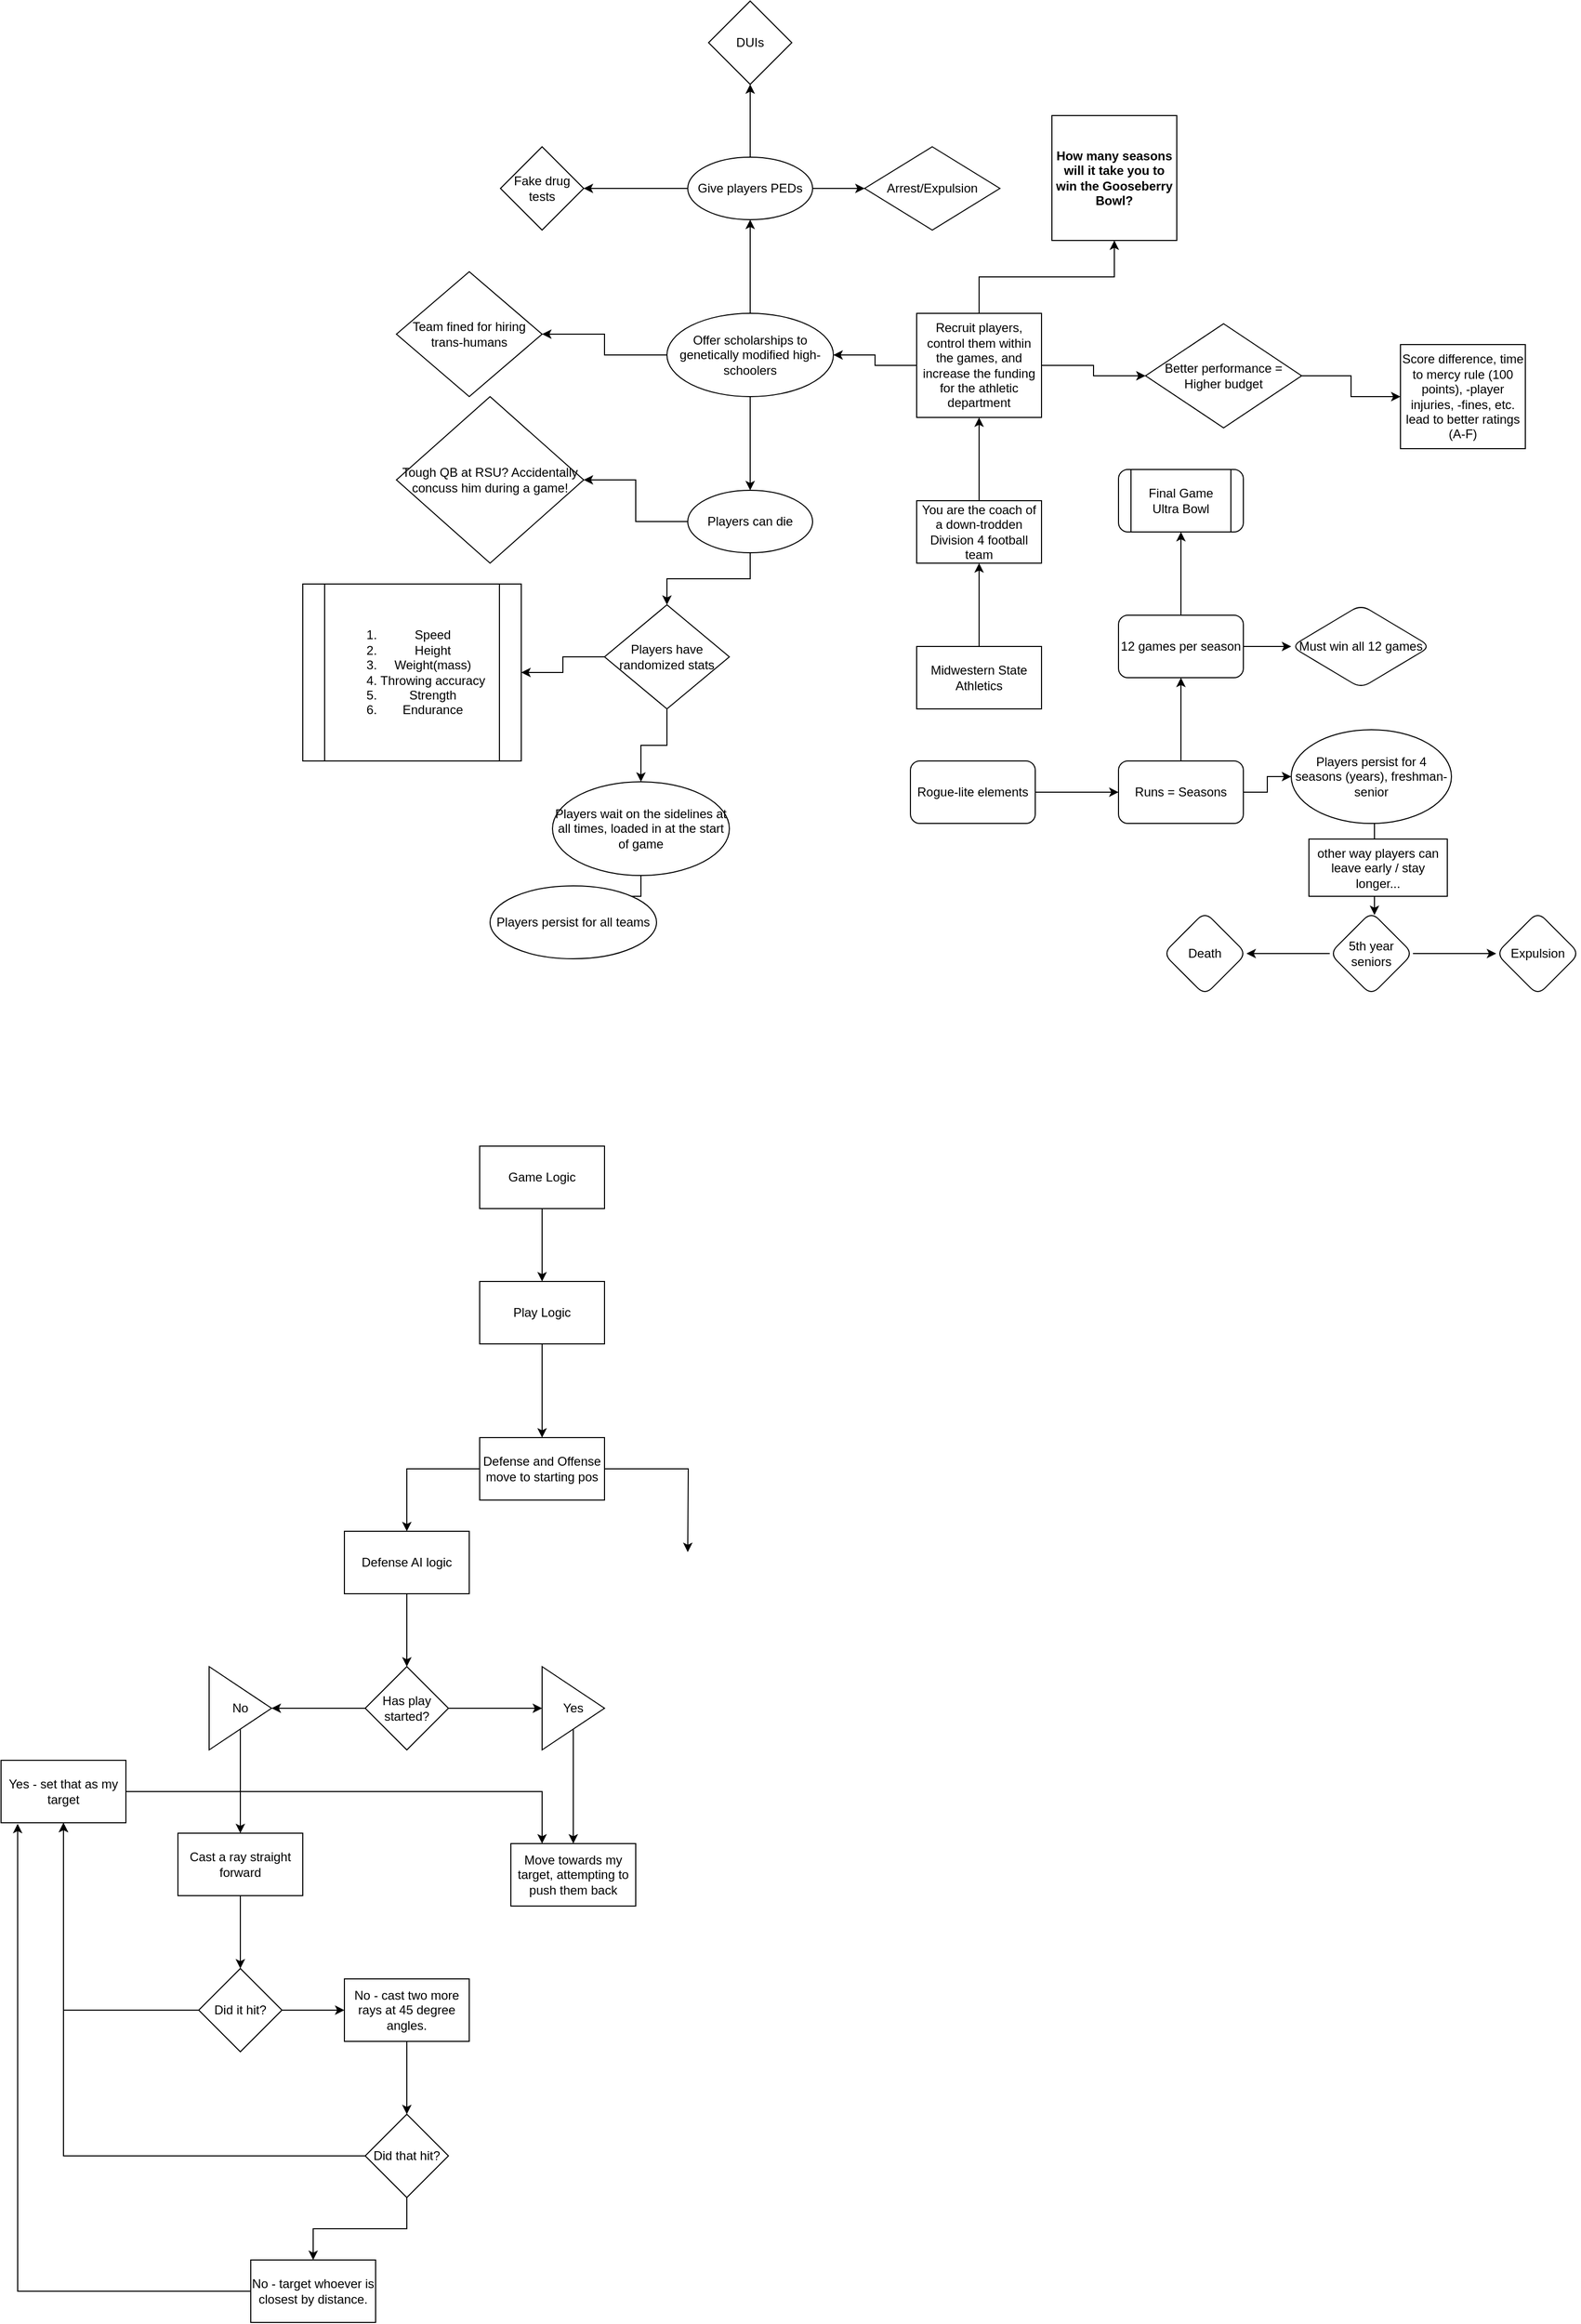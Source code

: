 <mxfile version="20.5.1" type="github">
  <diagram id="C5RBs43oDa-KdzZeNtuy" name="Page-1">
    <mxGraphModel dx="2089" dy="1869" grid="1" gridSize="10" guides="1" tooltips="1" connect="1" arrows="1" fold="1" page="1" pageScale="1" pageWidth="827" pageHeight="1169" math="0" shadow="0">
      <root>
        <mxCell id="WIyWlLk6GJQsqaUBKTNV-0" />
        <mxCell id="WIyWlLk6GJQsqaUBKTNV-1" parent="WIyWlLk6GJQsqaUBKTNV-0" />
        <mxCell id="fkuL-reos0wc2JTZ_Lem-20" value="" style="edgeStyle=orthogonalEdgeStyle;rounded=0;orthogonalLoop=1;jettySize=auto;html=1;" parent="WIyWlLk6GJQsqaUBKTNV-1" source="fkuL-reos0wc2JTZ_Lem-0" target="fkuL-reos0wc2JTZ_Lem-19" edge="1">
          <mxGeometry relative="1" as="geometry" />
        </mxCell>
        <mxCell id="fkuL-reos0wc2JTZ_Lem-0" value="Midwestern State Athletics" style="rounded=0;whiteSpace=wrap;html=1;" parent="WIyWlLk6GJQsqaUBKTNV-1" vertex="1">
          <mxGeometry x="360" y="370" width="120" height="60" as="geometry" />
        </mxCell>
        <mxCell id="fkuL-reos0wc2JTZ_Lem-3" value="" style="edgeStyle=orthogonalEdgeStyle;rounded=0;orthogonalLoop=1;jettySize=auto;html=1;" parent="WIyWlLk6GJQsqaUBKTNV-1" source="fkuL-reos0wc2JTZ_Lem-1" target="fkuL-reos0wc2JTZ_Lem-2" edge="1">
          <mxGeometry relative="1" as="geometry" />
        </mxCell>
        <mxCell id="fkuL-reos0wc2JTZ_Lem-1" value="&lt;div&gt;Rogue-lite elements&lt;/div&gt;" style="rounded=1;whiteSpace=wrap;html=1;" parent="WIyWlLk6GJQsqaUBKTNV-1" vertex="1">
          <mxGeometry x="354" y="480" width="120" height="60" as="geometry" />
        </mxCell>
        <mxCell id="fkuL-reos0wc2JTZ_Lem-5" value="" style="edgeStyle=orthogonalEdgeStyle;rounded=0;orthogonalLoop=1;jettySize=auto;html=1;" parent="WIyWlLk6GJQsqaUBKTNV-1" source="fkuL-reos0wc2JTZ_Lem-2" target="fkuL-reos0wc2JTZ_Lem-4" edge="1">
          <mxGeometry relative="1" as="geometry" />
        </mxCell>
        <mxCell id="fkuL-reos0wc2JTZ_Lem-14" value="" style="edgeStyle=orthogonalEdgeStyle;rounded=0;orthogonalLoop=1;jettySize=auto;html=1;" parent="WIyWlLk6GJQsqaUBKTNV-1" source="fkuL-reos0wc2JTZ_Lem-2" target="fkuL-reos0wc2JTZ_Lem-13" edge="1">
          <mxGeometry relative="1" as="geometry" />
        </mxCell>
        <mxCell id="fkuL-reos0wc2JTZ_Lem-2" value="&lt;div&gt;Runs = Seasons&lt;/div&gt;" style="rounded=1;whiteSpace=wrap;html=1;" parent="WIyWlLk6GJQsqaUBKTNV-1" vertex="1">
          <mxGeometry x="554" y="480" width="120" height="60" as="geometry" />
        </mxCell>
        <mxCell id="fkuL-reos0wc2JTZ_Lem-7" value="" style="edgeStyle=orthogonalEdgeStyle;rounded=0;orthogonalLoop=1;jettySize=auto;html=1;" parent="WIyWlLk6GJQsqaUBKTNV-1" source="fkuL-reos0wc2JTZ_Lem-4" target="fkuL-reos0wc2JTZ_Lem-6" edge="1">
          <mxGeometry relative="1" as="geometry">
            <Array as="points">
              <mxPoint x="800" y="580" />
              <mxPoint x="800" y="580" />
            </Array>
          </mxGeometry>
        </mxCell>
        <mxCell id="fkuL-reos0wc2JTZ_Lem-4" value="Players persist for 4 seasons (years), freshman-senior" style="ellipse;whiteSpace=wrap;html=1;rounded=1;" parent="WIyWlLk6GJQsqaUBKTNV-1" vertex="1">
          <mxGeometry x="720" y="450" width="154" height="90" as="geometry" />
        </mxCell>
        <mxCell id="fkuL-reos0wc2JTZ_Lem-9" value="" style="edgeStyle=orthogonalEdgeStyle;rounded=0;orthogonalLoop=1;jettySize=auto;html=1;" parent="WIyWlLk6GJQsqaUBKTNV-1" source="fkuL-reos0wc2JTZ_Lem-6" target="fkuL-reos0wc2JTZ_Lem-8" edge="1">
          <mxGeometry relative="1" as="geometry" />
        </mxCell>
        <mxCell id="fkuL-reos0wc2JTZ_Lem-11" value="" style="edgeStyle=orthogonalEdgeStyle;rounded=0;orthogonalLoop=1;jettySize=auto;html=1;" parent="WIyWlLk6GJQsqaUBKTNV-1" source="fkuL-reos0wc2JTZ_Lem-6" target="fkuL-reos0wc2JTZ_Lem-10" edge="1">
          <mxGeometry relative="1" as="geometry" />
        </mxCell>
        <mxCell id="fkuL-reos0wc2JTZ_Lem-6" value="5th year seniors" style="rhombus;whiteSpace=wrap;html=1;rounded=1;" parent="WIyWlLk6GJQsqaUBKTNV-1" vertex="1">
          <mxGeometry x="757" y="625" width="80" height="80" as="geometry" />
        </mxCell>
        <mxCell id="fkuL-reos0wc2JTZ_Lem-8" value="Expulsion" style="rhombus;whiteSpace=wrap;html=1;rounded=1;" parent="WIyWlLk6GJQsqaUBKTNV-1" vertex="1">
          <mxGeometry x="917" y="625" width="80" height="80" as="geometry" />
        </mxCell>
        <mxCell id="fkuL-reos0wc2JTZ_Lem-10" value="&lt;div&gt;Death&lt;/div&gt;" style="rhombus;whiteSpace=wrap;html=1;rounded=1;" parent="WIyWlLk6GJQsqaUBKTNV-1" vertex="1">
          <mxGeometry x="597" y="625" width="80" height="80" as="geometry" />
        </mxCell>
        <mxCell id="fkuL-reos0wc2JTZ_Lem-12" value="other way players can leave early / stay longer..." style="rounded=0;whiteSpace=wrap;html=1;" parent="WIyWlLk6GJQsqaUBKTNV-1" vertex="1">
          <mxGeometry x="737" y="555" width="133" height="55" as="geometry" />
        </mxCell>
        <mxCell id="fkuL-reos0wc2JTZ_Lem-16" value="" style="edgeStyle=orthogonalEdgeStyle;rounded=0;orthogonalLoop=1;jettySize=auto;html=1;" parent="WIyWlLk6GJQsqaUBKTNV-1" source="fkuL-reos0wc2JTZ_Lem-13" target="fkuL-reos0wc2JTZ_Lem-15" edge="1">
          <mxGeometry relative="1" as="geometry" />
        </mxCell>
        <mxCell id="fkuL-reos0wc2JTZ_Lem-18" value="" style="edgeStyle=orthogonalEdgeStyle;rounded=0;orthogonalLoop=1;jettySize=auto;html=1;" parent="WIyWlLk6GJQsqaUBKTNV-1" source="fkuL-reos0wc2JTZ_Lem-13" target="fkuL-reos0wc2JTZ_Lem-17" edge="1">
          <mxGeometry relative="1" as="geometry" />
        </mxCell>
        <mxCell id="fkuL-reos0wc2JTZ_Lem-13" value="12 games per season" style="whiteSpace=wrap;html=1;rounded=1;" parent="WIyWlLk6GJQsqaUBKTNV-1" vertex="1">
          <mxGeometry x="554" y="340" width="120" height="60" as="geometry" />
        </mxCell>
        <mxCell id="fkuL-reos0wc2JTZ_Lem-15" value="&lt;div&gt;Final Game&lt;/div&gt;&lt;div&gt;Ultra Bowl&lt;br&gt;&lt;/div&gt;" style="shape=process;whiteSpace=wrap;html=1;backgroundOutline=1;rounded=1;" parent="WIyWlLk6GJQsqaUBKTNV-1" vertex="1">
          <mxGeometry x="554" y="200" width="120" height="60" as="geometry" />
        </mxCell>
        <mxCell id="fkuL-reos0wc2JTZ_Lem-17" value="Must win all 12 games" style="rhombus;whiteSpace=wrap;html=1;rounded=1;" parent="WIyWlLk6GJQsqaUBKTNV-1" vertex="1">
          <mxGeometry x="720" y="330" width="134" height="80" as="geometry" />
        </mxCell>
        <mxCell id="fkuL-reos0wc2JTZ_Lem-22" value="" style="edgeStyle=orthogonalEdgeStyle;rounded=0;orthogonalLoop=1;jettySize=auto;html=1;" parent="WIyWlLk6GJQsqaUBKTNV-1" source="fkuL-reos0wc2JTZ_Lem-19" target="fkuL-reos0wc2JTZ_Lem-21" edge="1">
          <mxGeometry relative="1" as="geometry" />
        </mxCell>
        <mxCell id="fkuL-reos0wc2JTZ_Lem-19" value="You are the coach of a down-trodden Division 4 football team" style="whiteSpace=wrap;html=1;rounded=0;" parent="WIyWlLk6GJQsqaUBKTNV-1" vertex="1">
          <mxGeometry x="360" y="230" width="120" height="60" as="geometry" />
        </mxCell>
        <mxCell id="fkuL-reos0wc2JTZ_Lem-24" value="" style="edgeStyle=orthogonalEdgeStyle;rounded=0;orthogonalLoop=1;jettySize=auto;html=1;" parent="WIyWlLk6GJQsqaUBKTNV-1" source="fkuL-reos0wc2JTZ_Lem-21" target="fkuL-reos0wc2JTZ_Lem-23" edge="1">
          <mxGeometry relative="1" as="geometry" />
        </mxCell>
        <mxCell id="fkuL-reos0wc2JTZ_Lem-28" value="" style="edgeStyle=orthogonalEdgeStyle;rounded=0;orthogonalLoop=1;jettySize=auto;html=1;" parent="WIyWlLk6GJQsqaUBKTNV-1" source="fkuL-reos0wc2JTZ_Lem-21" target="fkuL-reos0wc2JTZ_Lem-27" edge="1">
          <mxGeometry relative="1" as="geometry" />
        </mxCell>
        <mxCell id="fkuL-reos0wc2JTZ_Lem-53" style="edgeStyle=orthogonalEdgeStyle;rounded=0;orthogonalLoop=1;jettySize=auto;html=1;exitX=0.5;exitY=0;exitDx=0;exitDy=0;" parent="WIyWlLk6GJQsqaUBKTNV-1" source="fkuL-reos0wc2JTZ_Lem-21" target="fkuL-reos0wc2JTZ_Lem-52" edge="1">
          <mxGeometry relative="1" as="geometry" />
        </mxCell>
        <mxCell id="fkuL-reos0wc2JTZ_Lem-21" value="Recruit players, control them within the games, and increase the funding for the athletic department" style="rounded=0;whiteSpace=wrap;html=1;" parent="WIyWlLk6GJQsqaUBKTNV-1" vertex="1">
          <mxGeometry x="360" y="50" width="120" height="100" as="geometry" />
        </mxCell>
        <mxCell id="fkuL-reos0wc2JTZ_Lem-26" value="" style="edgeStyle=orthogonalEdgeStyle;rounded=0;orthogonalLoop=1;jettySize=auto;html=1;" parent="WIyWlLk6GJQsqaUBKTNV-1" source="fkuL-reos0wc2JTZ_Lem-23" target="fkuL-reos0wc2JTZ_Lem-25" edge="1">
          <mxGeometry relative="1" as="geometry" />
        </mxCell>
        <mxCell id="fkuL-reos0wc2JTZ_Lem-23" value="Better performance = Higher budget" style="rhombus;whiteSpace=wrap;html=1;rounded=0;" parent="WIyWlLk6GJQsqaUBKTNV-1" vertex="1">
          <mxGeometry x="580" y="60" width="150" height="100" as="geometry" />
        </mxCell>
        <mxCell id="fkuL-reos0wc2JTZ_Lem-25" value="Score difference, time to mercy rule (100 points), -player injuries, -fines, etc. lead to better ratings (A-F)" style="whiteSpace=wrap;html=1;rounded=0;" parent="WIyWlLk6GJQsqaUBKTNV-1" vertex="1">
          <mxGeometry x="825" y="80" width="120" height="100" as="geometry" />
        </mxCell>
        <mxCell id="fkuL-reos0wc2JTZ_Lem-30" value="" style="edgeStyle=orthogonalEdgeStyle;rounded=0;orthogonalLoop=1;jettySize=auto;html=1;" parent="WIyWlLk6GJQsqaUBKTNV-1" source="fkuL-reos0wc2JTZ_Lem-27" target="fkuL-reos0wc2JTZ_Lem-29" edge="1">
          <mxGeometry relative="1" as="geometry" />
        </mxCell>
        <mxCell id="fkuL-reos0wc2JTZ_Lem-38" value="" style="edgeStyle=orthogonalEdgeStyle;rounded=0;orthogonalLoop=1;jettySize=auto;html=1;" parent="WIyWlLk6GJQsqaUBKTNV-1" source="fkuL-reos0wc2JTZ_Lem-27" target="fkuL-reos0wc2JTZ_Lem-37" edge="1">
          <mxGeometry relative="1" as="geometry" />
        </mxCell>
        <mxCell id="fkuL-reos0wc2JTZ_Lem-40" value="" style="edgeStyle=orthogonalEdgeStyle;rounded=0;orthogonalLoop=1;jettySize=auto;html=1;" parent="WIyWlLk6GJQsqaUBKTNV-1" source="fkuL-reos0wc2JTZ_Lem-27" target="fkuL-reos0wc2JTZ_Lem-39" edge="1">
          <mxGeometry relative="1" as="geometry" />
        </mxCell>
        <mxCell id="fkuL-reos0wc2JTZ_Lem-27" value="Offer scholarships to genetically modified high-schoolers" style="ellipse;whiteSpace=wrap;html=1;rounded=0;" parent="WIyWlLk6GJQsqaUBKTNV-1" vertex="1">
          <mxGeometry x="120" y="50" width="160" height="80" as="geometry" />
        </mxCell>
        <mxCell id="fkuL-reos0wc2JTZ_Lem-32" value="" style="edgeStyle=orthogonalEdgeStyle;rounded=0;orthogonalLoop=1;jettySize=auto;html=1;" parent="WIyWlLk6GJQsqaUBKTNV-1" source="fkuL-reos0wc2JTZ_Lem-29" target="fkuL-reos0wc2JTZ_Lem-31" edge="1">
          <mxGeometry relative="1" as="geometry" />
        </mxCell>
        <mxCell id="fkuL-reos0wc2JTZ_Lem-34" value="" style="edgeStyle=orthogonalEdgeStyle;rounded=0;orthogonalLoop=1;jettySize=auto;html=1;" parent="WIyWlLk6GJQsqaUBKTNV-1" source="fkuL-reos0wc2JTZ_Lem-29" target="fkuL-reos0wc2JTZ_Lem-33" edge="1">
          <mxGeometry relative="1" as="geometry" />
        </mxCell>
        <mxCell id="fkuL-reos0wc2JTZ_Lem-36" value="" style="edgeStyle=orthogonalEdgeStyle;rounded=0;orthogonalLoop=1;jettySize=auto;html=1;" parent="WIyWlLk6GJQsqaUBKTNV-1" source="fkuL-reos0wc2JTZ_Lem-29" target="fkuL-reos0wc2JTZ_Lem-35" edge="1">
          <mxGeometry relative="1" as="geometry" />
        </mxCell>
        <mxCell id="fkuL-reos0wc2JTZ_Lem-29" value="Give players PEDs" style="ellipse;whiteSpace=wrap;html=1;rounded=0;" parent="WIyWlLk6GJQsqaUBKTNV-1" vertex="1">
          <mxGeometry x="140" y="-100" width="120" height="60" as="geometry" />
        </mxCell>
        <mxCell id="fkuL-reos0wc2JTZ_Lem-31" value="Fake drug tests" style="rhombus;whiteSpace=wrap;html=1;rounded=0;" parent="WIyWlLk6GJQsqaUBKTNV-1" vertex="1">
          <mxGeometry x="-40" y="-110" width="80" height="80" as="geometry" />
        </mxCell>
        <mxCell id="fkuL-reos0wc2JTZ_Lem-33" value="DUIs" style="rhombus;whiteSpace=wrap;html=1;rounded=0;" parent="WIyWlLk6GJQsqaUBKTNV-1" vertex="1">
          <mxGeometry x="160" y="-250" width="80" height="80" as="geometry" />
        </mxCell>
        <mxCell id="fkuL-reos0wc2JTZ_Lem-35" value="Arrest/Expulsion" style="rhombus;whiteSpace=wrap;html=1;rounded=0;" parent="WIyWlLk6GJQsqaUBKTNV-1" vertex="1">
          <mxGeometry x="310" y="-110" width="130" height="80" as="geometry" />
        </mxCell>
        <mxCell id="fkuL-reos0wc2JTZ_Lem-37" value="Team fined for hiring trans-humans" style="rhombus;whiteSpace=wrap;html=1;rounded=0;" parent="WIyWlLk6GJQsqaUBKTNV-1" vertex="1">
          <mxGeometry x="-140" y="10" width="140" height="120" as="geometry" />
        </mxCell>
        <mxCell id="fkuL-reos0wc2JTZ_Lem-42" value="" style="edgeStyle=orthogonalEdgeStyle;rounded=0;orthogonalLoop=1;jettySize=auto;html=1;" parent="WIyWlLk6GJQsqaUBKTNV-1" source="fkuL-reos0wc2JTZ_Lem-39" target="fkuL-reos0wc2JTZ_Lem-41" edge="1">
          <mxGeometry relative="1" as="geometry" />
        </mxCell>
        <mxCell id="fkuL-reos0wc2JTZ_Lem-44" value="" style="edgeStyle=orthogonalEdgeStyle;rounded=0;orthogonalLoop=1;jettySize=auto;html=1;" parent="WIyWlLk6GJQsqaUBKTNV-1" source="fkuL-reos0wc2JTZ_Lem-39" target="fkuL-reos0wc2JTZ_Lem-43" edge="1">
          <mxGeometry relative="1" as="geometry" />
        </mxCell>
        <mxCell id="fkuL-reos0wc2JTZ_Lem-39" value="Players can die" style="ellipse;whiteSpace=wrap;html=1;rounded=0;" parent="WIyWlLk6GJQsqaUBKTNV-1" vertex="1">
          <mxGeometry x="140" y="220" width="120" height="60" as="geometry" />
        </mxCell>
        <mxCell id="fkuL-reos0wc2JTZ_Lem-41" value="Tough QB at RSU? Accidentally concuss him during a game!" style="rhombus;whiteSpace=wrap;html=1;rounded=0;" parent="WIyWlLk6GJQsqaUBKTNV-1" vertex="1">
          <mxGeometry x="-140" y="130" width="180" height="160" as="geometry" />
        </mxCell>
        <mxCell id="fkuL-reos0wc2JTZ_Lem-46" value="" style="edgeStyle=orthogonalEdgeStyle;rounded=0;orthogonalLoop=1;jettySize=auto;html=1;" parent="WIyWlLk6GJQsqaUBKTNV-1" source="fkuL-reos0wc2JTZ_Lem-43" target="fkuL-reos0wc2JTZ_Lem-45" edge="1">
          <mxGeometry relative="1" as="geometry" />
        </mxCell>
        <mxCell id="fkuL-reos0wc2JTZ_Lem-48" value="" style="edgeStyle=orthogonalEdgeStyle;rounded=0;orthogonalLoop=1;jettySize=auto;html=1;" parent="WIyWlLk6GJQsqaUBKTNV-1" source="fkuL-reos0wc2JTZ_Lem-43" target="fkuL-reos0wc2JTZ_Lem-47" edge="1">
          <mxGeometry relative="1" as="geometry" />
        </mxCell>
        <mxCell id="fkuL-reos0wc2JTZ_Lem-43" value="Players have randomized stats" style="rhombus;whiteSpace=wrap;html=1;rounded=0;" parent="WIyWlLk6GJQsqaUBKTNV-1" vertex="1">
          <mxGeometry x="60" y="330" width="120" height="100" as="geometry" />
        </mxCell>
        <mxCell id="fkuL-reos0wc2JTZ_Lem-45" value="&lt;ol&gt;&lt;li&gt;Speed&lt;/li&gt;&lt;li&gt;Height&lt;/li&gt;&lt;li&gt;Weight(mass)&lt;/li&gt;&lt;li&gt;Throwing accuracy&lt;/li&gt;&lt;li&gt;Strength&lt;/li&gt;&lt;li&gt;Endurance&lt;/li&gt;&lt;/ol&gt;" style="shape=process;whiteSpace=wrap;html=1;backgroundOutline=1;rounded=0;" parent="WIyWlLk6GJQsqaUBKTNV-1" vertex="1">
          <mxGeometry x="-230" y="310" width="210" height="170" as="geometry" />
        </mxCell>
        <mxCell id="fkuL-reos0wc2JTZ_Lem-50" value="" style="edgeStyle=orthogonalEdgeStyle;rounded=0;orthogonalLoop=1;jettySize=auto;html=1;" parent="WIyWlLk6GJQsqaUBKTNV-1" source="fkuL-reos0wc2JTZ_Lem-47" target="fkuL-reos0wc2JTZ_Lem-49" edge="1">
          <mxGeometry relative="1" as="geometry" />
        </mxCell>
        <mxCell id="fkuL-reos0wc2JTZ_Lem-47" value="Players wait on the sidelines at all times, loaded in at the start of game" style="ellipse;whiteSpace=wrap;html=1;rounded=0;" parent="WIyWlLk6GJQsqaUBKTNV-1" vertex="1">
          <mxGeometry x="10" y="500" width="170" height="90" as="geometry" />
        </mxCell>
        <mxCell id="fkuL-reos0wc2JTZ_Lem-49" value="Players persist for all teams" style="ellipse;whiteSpace=wrap;html=1;rounded=0;" parent="WIyWlLk6GJQsqaUBKTNV-1" vertex="1">
          <mxGeometry x="-50" y="600" width="160" height="70" as="geometry" />
        </mxCell>
        <mxCell id="fkuL-reos0wc2JTZ_Lem-52" value="How many seasons will it take you to win the Gooseberry Bowl?" style="whiteSpace=wrap;html=1;aspect=fixed;fontStyle=1" parent="WIyWlLk6GJQsqaUBKTNV-1" vertex="1">
          <mxGeometry x="490" y="-140" width="120" height="120" as="geometry" />
        </mxCell>
        <mxCell id="LwD_ZqBrf5zIX4M86DuJ-2" value="" style="edgeStyle=orthogonalEdgeStyle;rounded=0;orthogonalLoop=1;jettySize=auto;html=1;" edge="1" parent="WIyWlLk6GJQsqaUBKTNV-1" source="LwD_ZqBrf5zIX4M86DuJ-0" target="LwD_ZqBrf5zIX4M86DuJ-1">
          <mxGeometry relative="1" as="geometry" />
        </mxCell>
        <mxCell id="LwD_ZqBrf5zIX4M86DuJ-0" value="Game Logic" style="rounded=0;whiteSpace=wrap;html=1;" vertex="1" parent="WIyWlLk6GJQsqaUBKTNV-1">
          <mxGeometry x="-60" y="850" width="120" height="60" as="geometry" />
        </mxCell>
        <mxCell id="LwD_ZqBrf5zIX4M86DuJ-4" style="edgeStyle=orthogonalEdgeStyle;rounded=0;orthogonalLoop=1;jettySize=auto;html=1;" edge="1" parent="WIyWlLk6GJQsqaUBKTNV-1" source="LwD_ZqBrf5zIX4M86DuJ-1" target="LwD_ZqBrf5zIX4M86DuJ-3">
          <mxGeometry relative="1" as="geometry" />
        </mxCell>
        <mxCell id="LwD_ZqBrf5zIX4M86DuJ-1" value="&lt;div&gt;Play Logic&lt;/div&gt;" style="rounded=0;whiteSpace=wrap;html=1;" vertex="1" parent="WIyWlLk6GJQsqaUBKTNV-1">
          <mxGeometry x="-60" y="980" width="120" height="60" as="geometry" />
        </mxCell>
        <mxCell id="LwD_ZqBrf5zIX4M86DuJ-5" style="edgeStyle=orthogonalEdgeStyle;rounded=0;orthogonalLoop=1;jettySize=auto;html=1;entryX=0.5;entryY=0;entryDx=0;entryDy=0;" edge="1" parent="WIyWlLk6GJQsqaUBKTNV-1" source="LwD_ZqBrf5zIX4M86DuJ-3" target="LwD_ZqBrf5zIX4M86DuJ-7">
          <mxGeometry relative="1" as="geometry">
            <mxPoint x="-130" y="1240" as="targetPoint" />
            <Array as="points">
              <mxPoint x="-130" y="1160" />
            </Array>
          </mxGeometry>
        </mxCell>
        <mxCell id="LwD_ZqBrf5zIX4M86DuJ-6" style="edgeStyle=orthogonalEdgeStyle;rounded=0;orthogonalLoop=1;jettySize=auto;html=1;" edge="1" parent="WIyWlLk6GJQsqaUBKTNV-1" source="LwD_ZqBrf5zIX4M86DuJ-3">
          <mxGeometry relative="1" as="geometry">
            <mxPoint x="140" y="1240" as="targetPoint" />
          </mxGeometry>
        </mxCell>
        <mxCell id="LwD_ZqBrf5zIX4M86DuJ-3" value="Defense and Offense move to starting pos" style="rounded=0;whiteSpace=wrap;html=1;" vertex="1" parent="WIyWlLk6GJQsqaUBKTNV-1">
          <mxGeometry x="-60" y="1130" width="120" height="60" as="geometry" />
        </mxCell>
        <mxCell id="LwD_ZqBrf5zIX4M86DuJ-10" value="" style="edgeStyle=orthogonalEdgeStyle;rounded=0;orthogonalLoop=1;jettySize=auto;html=1;" edge="1" parent="WIyWlLk6GJQsqaUBKTNV-1" source="LwD_ZqBrf5zIX4M86DuJ-7" target="LwD_ZqBrf5zIX4M86DuJ-9">
          <mxGeometry relative="1" as="geometry" />
        </mxCell>
        <mxCell id="LwD_ZqBrf5zIX4M86DuJ-7" value="Defense AI logic" style="rounded=0;whiteSpace=wrap;html=1;" vertex="1" parent="WIyWlLk6GJQsqaUBKTNV-1">
          <mxGeometry x="-190" y="1220" width="120" height="60" as="geometry" />
        </mxCell>
        <mxCell id="LwD_ZqBrf5zIX4M86DuJ-12" value="" style="edgeStyle=orthogonalEdgeStyle;rounded=0;orthogonalLoop=1;jettySize=auto;html=1;" edge="1" parent="WIyWlLk6GJQsqaUBKTNV-1" source="LwD_ZqBrf5zIX4M86DuJ-9" target="LwD_ZqBrf5zIX4M86DuJ-11">
          <mxGeometry relative="1" as="geometry" />
        </mxCell>
        <mxCell id="LwD_ZqBrf5zIX4M86DuJ-14" value="" style="edgeStyle=orthogonalEdgeStyle;rounded=0;orthogonalLoop=1;jettySize=auto;html=1;" edge="1" parent="WIyWlLk6GJQsqaUBKTNV-1" source="LwD_ZqBrf5zIX4M86DuJ-9" target="LwD_ZqBrf5zIX4M86DuJ-13">
          <mxGeometry relative="1" as="geometry" />
        </mxCell>
        <mxCell id="LwD_ZqBrf5zIX4M86DuJ-9" value="Has play started?" style="rhombus;whiteSpace=wrap;html=1;rounded=0;" vertex="1" parent="WIyWlLk6GJQsqaUBKTNV-1">
          <mxGeometry x="-170" y="1350" width="80" height="80" as="geometry" />
        </mxCell>
        <mxCell id="LwD_ZqBrf5zIX4M86DuJ-16" style="edgeStyle=orthogonalEdgeStyle;rounded=0;orthogonalLoop=1;jettySize=auto;html=1;" edge="1" parent="WIyWlLk6GJQsqaUBKTNV-1" source="LwD_ZqBrf5zIX4M86DuJ-11" target="LwD_ZqBrf5zIX4M86DuJ-15">
          <mxGeometry relative="1" as="geometry" />
        </mxCell>
        <mxCell id="LwD_ZqBrf5zIX4M86DuJ-11" value="No" style="triangle;whiteSpace=wrap;html=1;rounded=0;" vertex="1" parent="WIyWlLk6GJQsqaUBKTNV-1">
          <mxGeometry x="-320" y="1350" width="60" height="80" as="geometry" />
        </mxCell>
        <mxCell id="LwD_ZqBrf5zIX4M86DuJ-30" value="" style="edgeStyle=orthogonalEdgeStyle;rounded=0;orthogonalLoop=1;jettySize=auto;html=1;" edge="1" parent="WIyWlLk6GJQsqaUBKTNV-1" source="LwD_ZqBrf5zIX4M86DuJ-13" target="LwD_ZqBrf5zIX4M86DuJ-29">
          <mxGeometry relative="1" as="geometry" />
        </mxCell>
        <mxCell id="LwD_ZqBrf5zIX4M86DuJ-13" value="Yes" style="triangle;whiteSpace=wrap;html=1;rounded=0;" vertex="1" parent="WIyWlLk6GJQsqaUBKTNV-1">
          <mxGeometry y="1350" width="60" height="80" as="geometry" />
        </mxCell>
        <mxCell id="LwD_ZqBrf5zIX4M86DuJ-18" value="" style="edgeStyle=orthogonalEdgeStyle;rounded=0;orthogonalLoop=1;jettySize=auto;html=1;" edge="1" parent="WIyWlLk6GJQsqaUBKTNV-1" source="LwD_ZqBrf5zIX4M86DuJ-15" target="LwD_ZqBrf5zIX4M86DuJ-17">
          <mxGeometry relative="1" as="geometry" />
        </mxCell>
        <mxCell id="LwD_ZqBrf5zIX4M86DuJ-15" value="Cast a ray straight forward" style="whiteSpace=wrap;html=1;rounded=0;" vertex="1" parent="WIyWlLk6GJQsqaUBKTNV-1">
          <mxGeometry x="-350" y="1510" width="120" height="60" as="geometry" />
        </mxCell>
        <mxCell id="LwD_ZqBrf5zIX4M86DuJ-20" value="" style="edgeStyle=orthogonalEdgeStyle;rounded=0;orthogonalLoop=1;jettySize=auto;html=1;" edge="1" parent="WIyWlLk6GJQsqaUBKTNV-1" source="LwD_ZqBrf5zIX4M86DuJ-17" target="LwD_ZqBrf5zIX4M86DuJ-19">
          <mxGeometry relative="1" as="geometry" />
        </mxCell>
        <mxCell id="LwD_ZqBrf5zIX4M86DuJ-22" value="" style="edgeStyle=orthogonalEdgeStyle;rounded=0;orthogonalLoop=1;jettySize=auto;html=1;" edge="1" parent="WIyWlLk6GJQsqaUBKTNV-1" source="LwD_ZqBrf5zIX4M86DuJ-17" target="LwD_ZqBrf5zIX4M86DuJ-21">
          <mxGeometry relative="1" as="geometry" />
        </mxCell>
        <mxCell id="LwD_ZqBrf5zIX4M86DuJ-17" value="Did it hit?" style="rhombus;whiteSpace=wrap;html=1;rounded=0;" vertex="1" parent="WIyWlLk6GJQsqaUBKTNV-1">
          <mxGeometry x="-330" y="1640" width="80" height="80" as="geometry" />
        </mxCell>
        <mxCell id="LwD_ZqBrf5zIX4M86DuJ-31" style="edgeStyle=orthogonalEdgeStyle;rounded=0;orthogonalLoop=1;jettySize=auto;html=1;entryX=0.25;entryY=0;entryDx=0;entryDy=0;" edge="1" parent="WIyWlLk6GJQsqaUBKTNV-1" source="LwD_ZqBrf5zIX4M86DuJ-19" target="LwD_ZqBrf5zIX4M86DuJ-29">
          <mxGeometry relative="1" as="geometry" />
        </mxCell>
        <mxCell id="LwD_ZqBrf5zIX4M86DuJ-19" value="Yes - set that as my target" style="whiteSpace=wrap;html=1;rounded=0;" vertex="1" parent="WIyWlLk6GJQsqaUBKTNV-1">
          <mxGeometry x="-520" y="1440" width="120" height="60" as="geometry" />
        </mxCell>
        <mxCell id="LwD_ZqBrf5zIX4M86DuJ-24" value="" style="edgeStyle=orthogonalEdgeStyle;rounded=0;orthogonalLoop=1;jettySize=auto;html=1;" edge="1" parent="WIyWlLk6GJQsqaUBKTNV-1" source="LwD_ZqBrf5zIX4M86DuJ-21" target="LwD_ZqBrf5zIX4M86DuJ-23">
          <mxGeometry relative="1" as="geometry" />
        </mxCell>
        <mxCell id="LwD_ZqBrf5zIX4M86DuJ-21" value="No - cast two more rays at 45 degree angles." style="whiteSpace=wrap;html=1;rounded=0;" vertex="1" parent="WIyWlLk6GJQsqaUBKTNV-1">
          <mxGeometry x="-190" y="1650" width="120" height="60" as="geometry" />
        </mxCell>
        <mxCell id="LwD_ZqBrf5zIX4M86DuJ-25" style="edgeStyle=orthogonalEdgeStyle;rounded=0;orthogonalLoop=1;jettySize=auto;html=1;entryX=0.5;entryY=1;entryDx=0;entryDy=0;" edge="1" parent="WIyWlLk6GJQsqaUBKTNV-1" source="LwD_ZqBrf5zIX4M86DuJ-23" target="LwD_ZqBrf5zIX4M86DuJ-19">
          <mxGeometry relative="1" as="geometry" />
        </mxCell>
        <mxCell id="LwD_ZqBrf5zIX4M86DuJ-27" value="" style="edgeStyle=orthogonalEdgeStyle;rounded=0;orthogonalLoop=1;jettySize=auto;html=1;" edge="1" parent="WIyWlLk6GJQsqaUBKTNV-1" source="LwD_ZqBrf5zIX4M86DuJ-23" target="LwD_ZqBrf5zIX4M86DuJ-26">
          <mxGeometry relative="1" as="geometry" />
        </mxCell>
        <mxCell id="LwD_ZqBrf5zIX4M86DuJ-23" value="Did that hit?" style="rhombus;whiteSpace=wrap;html=1;rounded=0;" vertex="1" parent="WIyWlLk6GJQsqaUBKTNV-1">
          <mxGeometry x="-170" y="1780" width="80" height="80" as="geometry" />
        </mxCell>
        <mxCell id="LwD_ZqBrf5zIX4M86DuJ-28" style="edgeStyle=orthogonalEdgeStyle;rounded=0;orthogonalLoop=1;jettySize=auto;html=1;entryX=0.133;entryY=1.017;entryDx=0;entryDy=0;entryPerimeter=0;" edge="1" parent="WIyWlLk6GJQsqaUBKTNV-1" source="LwD_ZqBrf5zIX4M86DuJ-26" target="LwD_ZqBrf5zIX4M86DuJ-19">
          <mxGeometry relative="1" as="geometry" />
        </mxCell>
        <mxCell id="LwD_ZqBrf5zIX4M86DuJ-26" value="No - target whoever is closest by distance." style="whiteSpace=wrap;html=1;rounded=0;" vertex="1" parent="WIyWlLk6GJQsqaUBKTNV-1">
          <mxGeometry x="-280" y="1920" width="120" height="60" as="geometry" />
        </mxCell>
        <mxCell id="LwD_ZqBrf5zIX4M86DuJ-29" value="Move towards my target, attempting to push them back" style="whiteSpace=wrap;html=1;rounded=0;" vertex="1" parent="WIyWlLk6GJQsqaUBKTNV-1">
          <mxGeometry x="-30" y="1520" width="120" height="60" as="geometry" />
        </mxCell>
      </root>
    </mxGraphModel>
  </diagram>
</mxfile>
